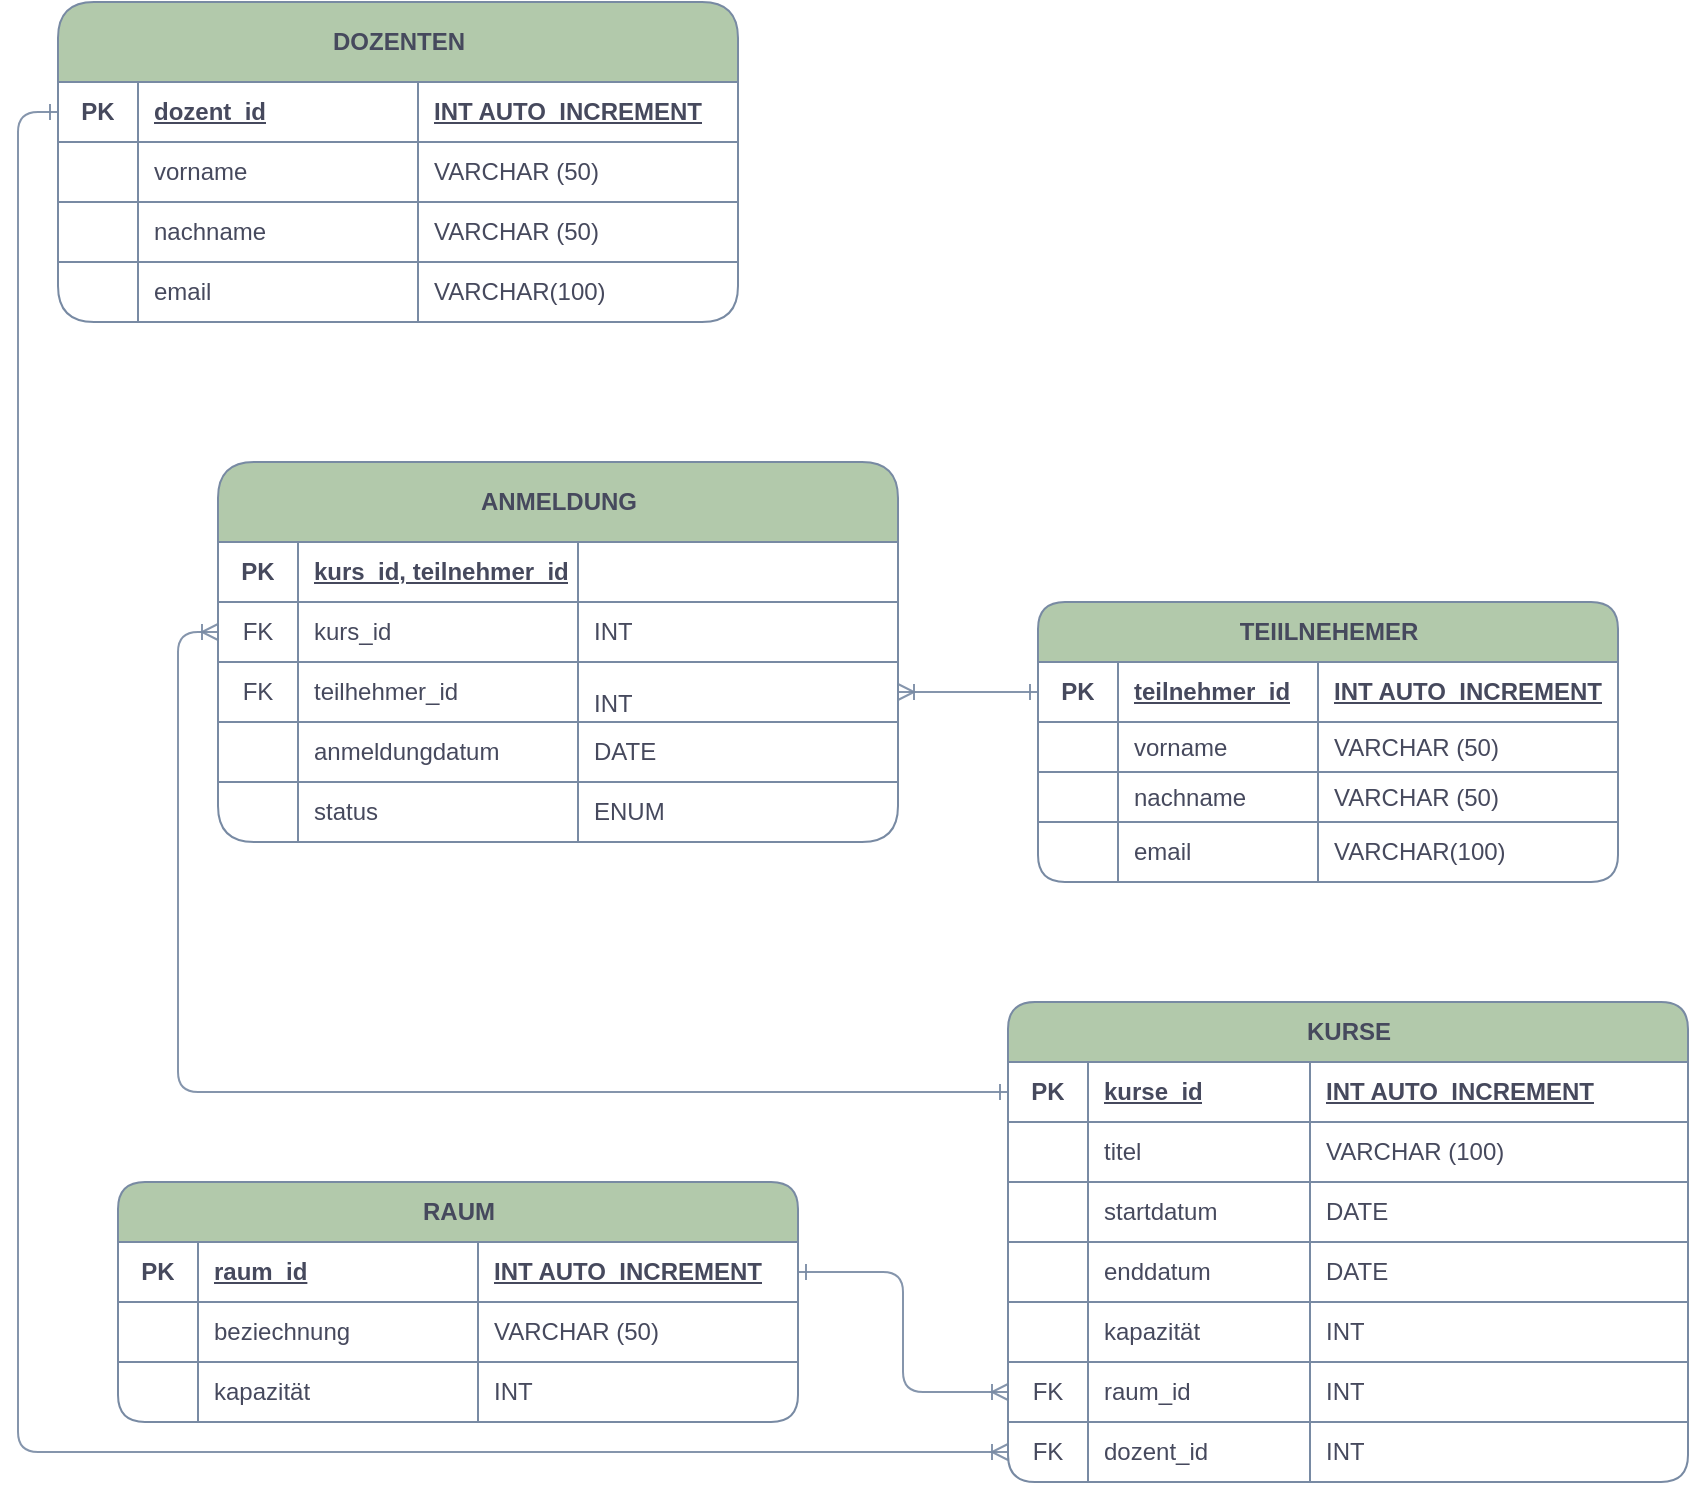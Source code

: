<mxfile version="19.0.1" type="device" pages="2"><diagram id="VQJnR1XKmpvS_zlhDggZ" name="Seite-1"><mxGraphModel dx="1038" dy="641" grid="1" gridSize="10" guides="1" tooltips="1" connect="1" arrows="1" fold="1" page="1" pageScale="1" pageWidth="827" pageHeight="1169" math="0" shadow="0"><root><mxCell id="0"/><mxCell id="1" parent="0"/><mxCell id="j70xqOoNF8azr0hrI8dm-300" value="RAUM" style="shape=table;startSize=30;container=1;collapsible=1;childLayout=tableLayout;fixedRows=1;rowLines=1;fontStyle=1;align=center;resizeLast=1;rounded=1;comic=0;pointerEvents=1;html=1;swimlaneHead=1;bottom=1;fillColor=#B2C9AB;strokeColor=#788AA3;fontColor=#46495D;verticalAlign=middle;fontSize=12;" parent="1" vertex="1"><mxGeometry x="390" y="700" width="340" height="120" as="geometry"/></mxCell><mxCell id="j70xqOoNF8azr0hrI8dm-301" value="" style="shape=tableRow;horizontal=0;startSize=0;swimlaneHead=0;swimlaneBody=0;fillColor=none;collapsible=0;dropTarget=0;points=[[0,0.5],[1,0.5]];portConstraint=eastwest;top=0;left=0;right=0;bottom=1;rounded=1;comic=0;pointerEvents=1;html=1;strokeColor=#788AA3;fontColor=#46495D;" parent="j70xqOoNF8azr0hrI8dm-300" vertex="1"><mxGeometry y="30" width="340" height="30" as="geometry"/></mxCell><mxCell id="j70xqOoNF8azr0hrI8dm-302" value="PK" style="shape=partialRectangle;connectable=0;fillColor=none;top=0;left=0;bottom=0;right=0;fontStyle=1;overflow=hidden;rounded=1;comic=0;pointerEvents=1;html=1;strokeColor=#788AA3;fontColor=#46495D;" parent="j70xqOoNF8azr0hrI8dm-301" vertex="1"><mxGeometry width="40" height="30" as="geometry"><mxRectangle width="40" height="30" as="alternateBounds"/></mxGeometry></mxCell><mxCell id="j70xqOoNF8azr0hrI8dm-303" value="raum_id" style="shape=partialRectangle;connectable=0;fillColor=none;top=0;left=0;bottom=0;right=0;align=left;spacingLeft=6;fontStyle=5;overflow=hidden;rounded=1;comic=0;pointerEvents=1;html=1;strokeColor=#788AA3;fontColor=#46495D;" parent="j70xqOoNF8azr0hrI8dm-301" vertex="1"><mxGeometry x="40" width="140" height="30" as="geometry"><mxRectangle width="140" height="30" as="alternateBounds"/></mxGeometry></mxCell><mxCell id="j70xqOoNF8azr0hrI8dm-316" value="INT AUTO_INCREMENT" style="shape=partialRectangle;connectable=0;fillColor=none;top=0;left=0;bottom=0;right=0;align=left;spacingLeft=6;fontStyle=5;overflow=hidden;rounded=1;comic=0;pointerEvents=1;html=1;strokeColor=#788AA3;fontColor=#46495D;" parent="j70xqOoNF8azr0hrI8dm-301" vertex="1"><mxGeometry x="180" width="160" height="30" as="geometry"><mxRectangle width="160" height="30" as="alternateBounds"/></mxGeometry></mxCell><mxCell id="j70xqOoNF8azr0hrI8dm-304" value="" style="shape=tableRow;horizontal=0;startSize=0;swimlaneHead=0;swimlaneBody=0;fillColor=none;collapsible=0;dropTarget=0;points=[[0,0.5],[1,0.5]];portConstraint=eastwest;top=0;left=0;right=0;bottom=0;rounded=1;comic=0;pointerEvents=1;html=1;strokeColor=#788AA3;fontColor=#46495D;" parent="j70xqOoNF8azr0hrI8dm-300" vertex="1"><mxGeometry y="60" width="340" height="30" as="geometry"/></mxCell><mxCell id="j70xqOoNF8azr0hrI8dm-305" value="" style="shape=partialRectangle;connectable=0;fillColor=none;top=0;left=0;bottom=0;right=0;editable=1;overflow=hidden;rounded=1;comic=0;pointerEvents=1;html=1;strokeColor=#788AA3;fontColor=#46495D;" parent="j70xqOoNF8azr0hrI8dm-304" vertex="1"><mxGeometry width="40" height="30" as="geometry"><mxRectangle width="40" height="30" as="alternateBounds"/></mxGeometry></mxCell><mxCell id="j70xqOoNF8azr0hrI8dm-306" value="beziechnung" style="shape=partialRectangle;connectable=0;fillColor=none;top=0;left=0;bottom=0;right=0;align=left;spacingLeft=6;overflow=hidden;rounded=1;comic=0;pointerEvents=1;html=1;strokeColor=#788AA3;fontColor=#46495D;" parent="j70xqOoNF8azr0hrI8dm-304" vertex="1"><mxGeometry x="40" width="140" height="30" as="geometry"><mxRectangle width="140" height="30" as="alternateBounds"/></mxGeometry></mxCell><mxCell id="j70xqOoNF8azr0hrI8dm-317" value="VARCHAR (50)" style="shape=partialRectangle;connectable=0;fillColor=none;top=0;left=0;bottom=0;right=0;align=left;spacingLeft=6;overflow=hidden;rounded=1;comic=0;pointerEvents=1;html=1;strokeColor=#788AA3;fontColor=#46495D;" parent="j70xqOoNF8azr0hrI8dm-304" vertex="1"><mxGeometry x="180" width="160" height="30" as="geometry"><mxRectangle width="160" height="30" as="alternateBounds"/></mxGeometry></mxCell><mxCell id="2YPiH3j2A7sOg98ESWPi-41" style="shape=tableRow;horizontal=0;startSize=0;swimlaneHead=0;swimlaneBody=0;fillColor=none;collapsible=0;dropTarget=0;points=[[0,0.5],[1,0.5]];portConstraint=eastwest;top=0;left=0;right=0;bottom=0;rounded=1;comic=0;pointerEvents=1;html=1;strokeColor=#788AA3;fontColor=#46495D;" parent="j70xqOoNF8azr0hrI8dm-300" vertex="1"><mxGeometry y="90" width="340" height="30" as="geometry"/></mxCell><mxCell id="2YPiH3j2A7sOg98ESWPi-42" style="shape=partialRectangle;connectable=0;fillColor=none;top=0;left=0;bottom=0;right=0;editable=1;overflow=hidden;rounded=1;comic=0;pointerEvents=1;html=1;strokeColor=#788AA3;fontColor=#46495D;" parent="2YPiH3j2A7sOg98ESWPi-41" vertex="1"><mxGeometry width="40" height="30" as="geometry"><mxRectangle width="40" height="30" as="alternateBounds"/></mxGeometry></mxCell><mxCell id="2YPiH3j2A7sOg98ESWPi-43" value="kapazität" style="shape=partialRectangle;connectable=0;fillColor=none;top=0;left=0;bottom=0;right=0;align=left;spacingLeft=6;overflow=hidden;rounded=1;comic=0;pointerEvents=1;html=1;strokeColor=#788AA3;fontColor=#46495D;" parent="2YPiH3j2A7sOg98ESWPi-41" vertex="1"><mxGeometry x="40" width="140" height="30" as="geometry"><mxRectangle width="140" height="30" as="alternateBounds"/></mxGeometry></mxCell><mxCell id="2YPiH3j2A7sOg98ESWPi-44" value="INT&amp;nbsp;" style="shape=partialRectangle;connectable=0;fillColor=none;top=0;left=0;bottom=0;right=0;align=left;spacingLeft=6;overflow=hidden;rounded=1;comic=0;pointerEvents=1;html=1;strokeColor=#788AA3;fontColor=#46495D;" parent="2YPiH3j2A7sOg98ESWPi-41" vertex="1"><mxGeometry x="180" width="160" height="30" as="geometry"><mxRectangle width="160" height="30" as="alternateBounds"/></mxGeometry></mxCell><mxCell id="j70xqOoNF8azr0hrI8dm-389" value="TEIILNEHEMER" style="shape=table;startSize=30;container=1;collapsible=1;childLayout=tableLayout;fixedRows=1;rowLines=1;fontStyle=1;align=center;resizeLast=1;rounded=1;comic=0;pointerEvents=1;html=1;swimlaneHead=1;bottom=1;fillColor=#B2C9AB;strokeColor=#788AA3;fontColor=#46495D;verticalAlign=middle;fontSize=12;" parent="1" vertex="1"><mxGeometry x="850" y="410" width="290" height="140.0" as="geometry"/></mxCell><mxCell id="j70xqOoNF8azr0hrI8dm-390" value="" style="shape=tableRow;horizontal=0;startSize=0;swimlaneHead=0;swimlaneBody=0;fillColor=none;collapsible=0;dropTarget=0;points=[[0,0.5],[1,0.5]];portConstraint=eastwest;top=0;left=0;right=0;bottom=1;rounded=1;comic=0;pointerEvents=1;html=1;strokeColor=#788AA3;fontColor=#46495D;" parent="j70xqOoNF8azr0hrI8dm-389" vertex="1"><mxGeometry y="30" width="290" height="30" as="geometry"/></mxCell><mxCell id="j70xqOoNF8azr0hrI8dm-391" value="PK" style="shape=partialRectangle;connectable=0;fillColor=none;top=0;left=0;bottom=0;right=0;fontStyle=1;overflow=hidden;rounded=1;comic=0;pointerEvents=1;html=1;strokeColor=#788AA3;fontColor=#46495D;" parent="j70xqOoNF8azr0hrI8dm-390" vertex="1"><mxGeometry width="40" height="30" as="geometry"><mxRectangle width="40" height="30" as="alternateBounds"/></mxGeometry></mxCell><mxCell id="j70xqOoNF8azr0hrI8dm-392" value="teilnehmer_id" style="shape=partialRectangle;connectable=0;fillColor=none;top=0;left=0;bottom=0;right=0;align=left;spacingLeft=6;fontStyle=5;overflow=hidden;rounded=1;comic=0;pointerEvents=1;html=1;strokeColor=#788AA3;fontColor=#46495D;" parent="j70xqOoNF8azr0hrI8dm-390" vertex="1"><mxGeometry x="40" width="100" height="30" as="geometry"><mxRectangle width="100" height="30" as="alternateBounds"/></mxGeometry></mxCell><mxCell id="j70xqOoNF8azr0hrI8dm-393" value="INT AUTO_INCREMENT" style="shape=partialRectangle;connectable=0;fillColor=none;top=0;left=0;bottom=0;right=0;align=left;spacingLeft=6;fontStyle=5;overflow=hidden;rounded=1;comic=0;pointerEvents=1;html=1;strokeColor=#788AA3;fontColor=#46495D;" parent="j70xqOoNF8azr0hrI8dm-390" vertex="1"><mxGeometry x="140" width="150" height="30" as="geometry"><mxRectangle width="150" height="30" as="alternateBounds"/></mxGeometry></mxCell><mxCell id="j70xqOoNF8azr0hrI8dm-394" value="" style="shape=tableRow;horizontal=0;startSize=0;swimlaneHead=0;swimlaneBody=0;fillColor=none;collapsible=0;dropTarget=0;points=[[0,0.5],[1,0.5]];portConstraint=eastwest;top=0;left=0;right=0;bottom=0;rounded=1;comic=0;pointerEvents=1;html=1;strokeColor=#788AA3;fontColor=#46495D;" parent="j70xqOoNF8azr0hrI8dm-389" vertex="1"><mxGeometry y="60" width="290" height="25" as="geometry"/></mxCell><mxCell id="j70xqOoNF8azr0hrI8dm-395" value="" style="shape=partialRectangle;connectable=0;fillColor=none;top=0;left=0;bottom=0;right=0;editable=1;overflow=hidden;rounded=1;comic=0;pointerEvents=1;html=1;strokeColor=#788AA3;fontColor=#46495D;" parent="j70xqOoNF8azr0hrI8dm-394" vertex="1"><mxGeometry width="40" height="25" as="geometry"><mxRectangle width="40" height="25" as="alternateBounds"/></mxGeometry></mxCell><mxCell id="j70xqOoNF8azr0hrI8dm-396" value="vorname" style="shape=partialRectangle;connectable=0;fillColor=none;top=0;left=0;bottom=0;right=0;align=left;spacingLeft=6;overflow=hidden;rounded=1;comic=0;pointerEvents=1;html=1;strokeColor=#788AA3;fontColor=#46495D;" parent="j70xqOoNF8azr0hrI8dm-394" vertex="1"><mxGeometry x="40" width="100" height="25" as="geometry"><mxRectangle width="100" height="25" as="alternateBounds"/></mxGeometry></mxCell><mxCell id="j70xqOoNF8azr0hrI8dm-397" value="VARCHAR (50)" style="shape=partialRectangle;connectable=0;fillColor=none;top=0;left=0;bottom=0;right=0;align=left;spacingLeft=6;overflow=hidden;rounded=1;comic=0;pointerEvents=1;html=1;strokeColor=#788AA3;fontColor=#46495D;" parent="j70xqOoNF8azr0hrI8dm-394" vertex="1"><mxGeometry x="140" width="150" height="25" as="geometry"><mxRectangle width="150" height="25" as="alternateBounds"/></mxGeometry></mxCell><mxCell id="5rqflazA2UrJPN1cP4Is-11" style="shape=tableRow;horizontal=0;startSize=0;swimlaneHead=0;swimlaneBody=0;fillColor=none;collapsible=0;dropTarget=0;points=[[0,0.5],[1,0.5]];portConstraint=eastwest;top=0;left=0;right=0;bottom=0;rounded=1;comic=0;pointerEvents=1;html=1;strokeColor=#788AA3;fontColor=#46495D;" parent="j70xqOoNF8azr0hrI8dm-389" vertex="1"><mxGeometry y="85" width="290" height="25" as="geometry"/></mxCell><mxCell id="5rqflazA2UrJPN1cP4Is-12" style="shape=partialRectangle;connectable=0;fillColor=none;top=0;left=0;bottom=0;right=0;editable=1;overflow=hidden;rounded=1;comic=0;pointerEvents=1;html=1;strokeColor=#788AA3;fontColor=#46495D;" parent="5rqflazA2UrJPN1cP4Is-11" vertex="1"><mxGeometry width="40" height="25" as="geometry"><mxRectangle width="40" height="25" as="alternateBounds"/></mxGeometry></mxCell><mxCell id="5rqflazA2UrJPN1cP4Is-13" value="nachname" style="shape=partialRectangle;connectable=0;fillColor=none;top=0;left=0;bottom=0;right=0;align=left;spacingLeft=6;overflow=hidden;rounded=1;comic=0;pointerEvents=1;html=1;strokeColor=#788AA3;fontColor=#46495D;" parent="5rqflazA2UrJPN1cP4Is-11" vertex="1"><mxGeometry x="40" width="100" height="25" as="geometry"><mxRectangle width="100" height="25" as="alternateBounds"/></mxGeometry></mxCell><mxCell id="5rqflazA2UrJPN1cP4Is-14" value="VARCHAR (50)" style="shape=partialRectangle;connectable=0;fillColor=none;top=0;left=0;bottom=0;right=0;align=left;spacingLeft=6;overflow=hidden;rounded=1;comic=0;pointerEvents=1;html=1;strokeColor=#788AA3;fontColor=#46495D;" parent="5rqflazA2UrJPN1cP4Is-11" vertex="1"><mxGeometry x="140" width="150" height="25" as="geometry"><mxRectangle width="150" height="25" as="alternateBounds"/></mxGeometry></mxCell><mxCell id="2YPiH3j2A7sOg98ESWPi-17" style="shape=tableRow;horizontal=0;startSize=0;swimlaneHead=0;swimlaneBody=0;fillColor=none;collapsible=0;dropTarget=0;points=[[0,0.5],[1,0.5]];portConstraint=eastwest;top=0;left=0;right=0;bottom=0;rounded=1;comic=0;pointerEvents=1;html=1;strokeColor=#788AA3;fontColor=#46495D;" parent="j70xqOoNF8azr0hrI8dm-389" vertex="1"><mxGeometry y="110" width="290" height="30" as="geometry"/></mxCell><mxCell id="2YPiH3j2A7sOg98ESWPi-18" style="shape=partialRectangle;connectable=0;fillColor=none;top=0;left=0;bottom=0;right=0;editable=1;overflow=hidden;rounded=1;comic=0;pointerEvents=1;html=1;strokeColor=#788AA3;fontColor=#46495D;" parent="2YPiH3j2A7sOg98ESWPi-17" vertex="1"><mxGeometry width="40" height="30" as="geometry"><mxRectangle width="40" height="30" as="alternateBounds"/></mxGeometry></mxCell><mxCell id="2YPiH3j2A7sOg98ESWPi-19" value="email" style="shape=partialRectangle;connectable=0;fillColor=none;top=0;left=0;bottom=0;right=0;align=left;spacingLeft=6;overflow=hidden;rounded=1;comic=0;pointerEvents=1;html=1;strokeColor=#788AA3;fontColor=#46495D;" parent="2YPiH3j2A7sOg98ESWPi-17" vertex="1"><mxGeometry x="40" width="100" height="30" as="geometry"><mxRectangle width="100" height="30" as="alternateBounds"/></mxGeometry></mxCell><mxCell id="2YPiH3j2A7sOg98ESWPi-20" value="VARCHAR(100)" style="shape=partialRectangle;connectable=0;fillColor=none;top=0;left=0;bottom=0;right=0;align=left;spacingLeft=6;overflow=hidden;rounded=1;comic=0;pointerEvents=1;html=1;strokeColor=#788AA3;fontColor=#46495D;" parent="2YPiH3j2A7sOg98ESWPi-17" vertex="1"><mxGeometry x="140" width="150" height="30" as="geometry"><mxRectangle width="150" height="30" as="alternateBounds"/></mxGeometry></mxCell><mxCell id="j70xqOoNF8azr0hrI8dm-426" value="KURSE" style="shape=table;startSize=30;container=1;collapsible=1;childLayout=tableLayout;fixedRows=1;rowLines=1;fontStyle=1;align=center;resizeLast=1;rounded=1;comic=0;pointerEvents=1;html=1;swimlaneHead=1;bottom=1;fillColor=#B2C9AB;strokeColor=#788AA3;fontColor=#46495D;verticalAlign=middle;fontSize=12;" parent="1" vertex="1"><mxGeometry x="835" y="610" width="340" height="240" as="geometry"/></mxCell><mxCell id="j70xqOoNF8azr0hrI8dm-427" value="" style="shape=tableRow;horizontal=0;startSize=0;swimlaneHead=0;swimlaneBody=0;fillColor=none;collapsible=0;dropTarget=0;points=[[0,0.5],[1,0.5]];portConstraint=eastwest;top=0;left=0;right=0;bottom=1;rounded=1;comic=0;pointerEvents=1;html=1;strokeColor=#788AA3;fontColor=#46495D;" parent="j70xqOoNF8azr0hrI8dm-426" vertex="1"><mxGeometry y="30" width="340" height="30" as="geometry"/></mxCell><mxCell id="j70xqOoNF8azr0hrI8dm-428" value="PK" style="shape=partialRectangle;connectable=0;fillColor=none;top=0;left=0;bottom=0;right=0;fontStyle=1;overflow=hidden;rounded=1;comic=0;pointerEvents=1;html=1;strokeColor=#788AA3;fontColor=#46495D;" parent="j70xqOoNF8azr0hrI8dm-427" vertex="1"><mxGeometry width="40" height="30" as="geometry"><mxRectangle width="40" height="30" as="alternateBounds"/></mxGeometry></mxCell><mxCell id="j70xqOoNF8azr0hrI8dm-429" value="kurse_id" style="shape=partialRectangle;connectable=0;fillColor=none;top=0;left=0;bottom=0;right=0;align=left;spacingLeft=6;fontStyle=5;overflow=hidden;rounded=1;comic=0;pointerEvents=1;html=1;strokeColor=#788AA3;fontColor=#46495D;" parent="j70xqOoNF8azr0hrI8dm-427" vertex="1"><mxGeometry x="40" width="111" height="30" as="geometry"><mxRectangle width="111" height="30" as="alternateBounds"/></mxGeometry></mxCell><mxCell id="j70xqOoNF8azr0hrI8dm-430" value="INT AUTO_INCREMENT" style="shape=partialRectangle;connectable=0;fillColor=none;top=0;left=0;bottom=0;right=0;align=left;spacingLeft=6;fontStyle=5;overflow=hidden;rounded=1;comic=0;pointerEvents=1;html=1;strokeColor=#788AA3;fontColor=#46495D;" parent="j70xqOoNF8azr0hrI8dm-427" vertex="1"><mxGeometry x="151" width="189" height="30" as="geometry"><mxRectangle width="189" height="30" as="alternateBounds"/></mxGeometry></mxCell><mxCell id="2YPiH3j2A7sOg98ESWPi-1" style="shape=tableRow;horizontal=0;startSize=0;swimlaneHead=0;swimlaneBody=0;fillColor=none;collapsible=0;dropTarget=0;points=[[0,0.5],[1,0.5]];portConstraint=eastwest;top=0;left=0;right=0;bottom=0;rounded=1;comic=0;pointerEvents=1;html=1;strokeColor=#788AA3;fontColor=#46495D;" parent="j70xqOoNF8azr0hrI8dm-426" vertex="1"><mxGeometry y="60" width="340" height="30" as="geometry"/></mxCell><mxCell id="2YPiH3j2A7sOg98ESWPi-2" style="shape=partialRectangle;connectable=0;fillColor=none;top=0;left=0;bottom=0;right=0;editable=1;overflow=hidden;rounded=1;comic=0;pointerEvents=1;html=1;strokeColor=#788AA3;fontColor=#46495D;" parent="2YPiH3j2A7sOg98ESWPi-1" vertex="1"><mxGeometry width="40" height="30" as="geometry"><mxRectangle width="40" height="30" as="alternateBounds"/></mxGeometry></mxCell><mxCell id="2YPiH3j2A7sOg98ESWPi-3" value="titel" style="shape=partialRectangle;connectable=0;fillColor=none;top=0;left=0;bottom=0;right=0;align=left;spacingLeft=6;overflow=hidden;rounded=1;comic=0;pointerEvents=1;html=1;strokeColor=#788AA3;fontColor=#46495D;" parent="2YPiH3j2A7sOg98ESWPi-1" vertex="1"><mxGeometry x="40" width="111" height="30" as="geometry"><mxRectangle width="111" height="30" as="alternateBounds"/></mxGeometry></mxCell><mxCell id="2YPiH3j2A7sOg98ESWPi-4" value="VARCHAR (100)" style="shape=partialRectangle;connectable=0;fillColor=none;top=0;left=0;bottom=0;right=0;align=left;spacingLeft=6;overflow=hidden;rounded=1;comic=0;pointerEvents=1;html=1;strokeColor=#788AA3;fontColor=#46495D;" parent="2YPiH3j2A7sOg98ESWPi-1" vertex="1"><mxGeometry x="151" width="189" height="30" as="geometry"><mxRectangle width="189" height="30" as="alternateBounds"/></mxGeometry></mxCell><mxCell id="2YPiH3j2A7sOg98ESWPi-57" style="shape=tableRow;horizontal=0;startSize=0;swimlaneHead=0;swimlaneBody=0;fillColor=none;collapsible=0;dropTarget=0;points=[[0,0.5],[1,0.5]];portConstraint=eastwest;top=0;left=0;right=0;bottom=0;rounded=1;comic=0;pointerEvents=1;html=1;strokeColor=#788AA3;fontColor=#46495D;" parent="j70xqOoNF8azr0hrI8dm-426" vertex="1"><mxGeometry y="90" width="340" height="30" as="geometry"/></mxCell><mxCell id="2YPiH3j2A7sOg98ESWPi-58" style="shape=partialRectangle;connectable=0;fillColor=none;top=0;left=0;bottom=0;right=0;editable=1;overflow=hidden;rounded=1;comic=0;pointerEvents=1;html=1;strokeColor=#788AA3;fontColor=#46495D;" parent="2YPiH3j2A7sOg98ESWPi-57" vertex="1"><mxGeometry width="40" height="30" as="geometry"><mxRectangle width="40" height="30" as="alternateBounds"/></mxGeometry></mxCell><mxCell id="2YPiH3j2A7sOg98ESWPi-59" value="startdatum" style="shape=partialRectangle;connectable=0;fillColor=none;top=0;left=0;bottom=0;right=0;align=left;spacingLeft=6;overflow=hidden;rounded=1;comic=0;pointerEvents=1;html=1;strokeColor=#788AA3;fontColor=#46495D;" parent="2YPiH3j2A7sOg98ESWPi-57" vertex="1"><mxGeometry x="40" width="111" height="30" as="geometry"><mxRectangle width="111" height="30" as="alternateBounds"/></mxGeometry></mxCell><mxCell id="2YPiH3j2A7sOg98ESWPi-60" value="DATE" style="shape=partialRectangle;connectable=0;fillColor=none;top=0;left=0;bottom=0;right=0;align=left;spacingLeft=6;overflow=hidden;rounded=1;comic=0;pointerEvents=1;html=1;strokeColor=#788AA3;fontColor=#46495D;" parent="2YPiH3j2A7sOg98ESWPi-57" vertex="1"><mxGeometry x="151" width="189" height="30" as="geometry"><mxRectangle width="189" height="30" as="alternateBounds"/></mxGeometry></mxCell><mxCell id="2YPiH3j2A7sOg98ESWPi-53" style="shape=tableRow;horizontal=0;startSize=0;swimlaneHead=0;swimlaneBody=0;fillColor=none;collapsible=0;dropTarget=0;points=[[0,0.5],[1,0.5]];portConstraint=eastwest;top=0;left=0;right=0;bottom=0;rounded=1;comic=0;pointerEvents=1;html=1;strokeColor=#788AA3;fontColor=#46495D;" parent="j70xqOoNF8azr0hrI8dm-426" vertex="1"><mxGeometry y="120" width="340" height="30" as="geometry"/></mxCell><mxCell id="2YPiH3j2A7sOg98ESWPi-54" style="shape=partialRectangle;connectable=0;fillColor=none;top=0;left=0;bottom=0;right=0;editable=1;overflow=hidden;rounded=1;comic=0;pointerEvents=1;html=1;strokeColor=#788AA3;fontColor=#46495D;" parent="2YPiH3j2A7sOg98ESWPi-53" vertex="1"><mxGeometry width="40" height="30" as="geometry"><mxRectangle width="40" height="30" as="alternateBounds"/></mxGeometry></mxCell><mxCell id="2YPiH3j2A7sOg98ESWPi-55" value="enddatum" style="shape=partialRectangle;connectable=0;fillColor=none;top=0;left=0;bottom=0;right=0;align=left;spacingLeft=6;overflow=hidden;rounded=1;comic=0;pointerEvents=1;html=1;strokeColor=#788AA3;fontColor=#46495D;" parent="2YPiH3j2A7sOg98ESWPi-53" vertex="1"><mxGeometry x="40" width="111" height="30" as="geometry"><mxRectangle width="111" height="30" as="alternateBounds"/></mxGeometry></mxCell><mxCell id="2YPiH3j2A7sOg98ESWPi-56" value="DATE" style="shape=partialRectangle;connectable=0;fillColor=none;top=0;left=0;bottom=0;right=0;align=left;spacingLeft=6;overflow=hidden;rounded=1;comic=0;pointerEvents=1;html=1;strokeColor=#788AA3;fontColor=#46495D;" parent="2YPiH3j2A7sOg98ESWPi-53" vertex="1"><mxGeometry x="151" width="189" height="30" as="geometry"><mxRectangle width="189" height="30" as="alternateBounds"/></mxGeometry></mxCell><mxCell id="2YPiH3j2A7sOg98ESWPi-49" style="shape=tableRow;horizontal=0;startSize=0;swimlaneHead=0;swimlaneBody=0;fillColor=none;collapsible=0;dropTarget=0;points=[[0,0.5],[1,0.5]];portConstraint=eastwest;top=0;left=0;right=0;bottom=0;rounded=1;comic=0;pointerEvents=1;html=1;strokeColor=#788AA3;fontColor=#46495D;" parent="j70xqOoNF8azr0hrI8dm-426" vertex="1"><mxGeometry y="150" width="340" height="30" as="geometry"/></mxCell><mxCell id="2YPiH3j2A7sOg98ESWPi-50" style="shape=partialRectangle;connectable=0;fillColor=none;top=0;left=0;bottom=0;right=0;editable=1;overflow=hidden;rounded=1;comic=0;pointerEvents=1;html=1;strokeColor=#788AA3;fontColor=#46495D;" parent="2YPiH3j2A7sOg98ESWPi-49" vertex="1"><mxGeometry width="40" height="30" as="geometry"><mxRectangle width="40" height="30" as="alternateBounds"/></mxGeometry></mxCell><mxCell id="2YPiH3j2A7sOg98ESWPi-51" value="kapazität" style="shape=partialRectangle;connectable=0;fillColor=none;top=0;left=0;bottom=0;right=0;align=left;spacingLeft=6;overflow=hidden;rounded=1;comic=0;pointerEvents=1;html=1;strokeColor=#788AA3;fontColor=#46495D;" parent="2YPiH3j2A7sOg98ESWPi-49" vertex="1"><mxGeometry x="40" width="111" height="30" as="geometry"><mxRectangle width="111" height="30" as="alternateBounds"/></mxGeometry></mxCell><mxCell id="2YPiH3j2A7sOg98ESWPi-52" value="INT" style="shape=partialRectangle;connectable=0;fillColor=none;top=0;left=0;bottom=0;right=0;align=left;spacingLeft=6;overflow=hidden;rounded=1;comic=0;pointerEvents=1;html=1;strokeColor=#788AA3;fontColor=#46495D;" parent="2YPiH3j2A7sOg98ESWPi-49" vertex="1"><mxGeometry x="151" width="189" height="30" as="geometry"><mxRectangle width="189" height="30" as="alternateBounds"/></mxGeometry></mxCell><mxCell id="5rqflazA2UrJPN1cP4Is-15" style="shape=tableRow;horizontal=0;startSize=0;swimlaneHead=0;swimlaneBody=0;fillColor=none;collapsible=0;dropTarget=0;points=[[0,0.5],[1,0.5]];portConstraint=eastwest;top=0;left=0;right=0;bottom=0;rounded=1;comic=0;pointerEvents=1;html=1;strokeColor=#788AA3;fontColor=#46495D;" parent="j70xqOoNF8azr0hrI8dm-426" vertex="1"><mxGeometry y="180" width="340" height="30" as="geometry"/></mxCell><mxCell id="5rqflazA2UrJPN1cP4Is-16" value="FK" style="shape=partialRectangle;connectable=0;fillColor=none;top=0;left=0;bottom=0;right=0;editable=1;overflow=hidden;rounded=1;comic=0;pointerEvents=1;html=1;strokeColor=#788AA3;fontColor=#46495D;" parent="5rqflazA2UrJPN1cP4Is-15" vertex="1"><mxGeometry width="40" height="30" as="geometry"><mxRectangle width="40" height="30" as="alternateBounds"/></mxGeometry></mxCell><mxCell id="5rqflazA2UrJPN1cP4Is-17" value="raum_id" style="shape=partialRectangle;connectable=0;fillColor=none;top=0;left=0;bottom=0;right=0;align=left;spacingLeft=6;overflow=hidden;rounded=1;comic=0;pointerEvents=1;html=1;strokeColor=#788AA3;fontColor=#46495D;" parent="5rqflazA2UrJPN1cP4Is-15" vertex="1"><mxGeometry x="40" width="111" height="30" as="geometry"><mxRectangle width="111" height="30" as="alternateBounds"/></mxGeometry></mxCell><mxCell id="5rqflazA2UrJPN1cP4Is-18" value="INT" style="shape=partialRectangle;connectable=0;fillColor=none;top=0;left=0;bottom=0;right=0;align=left;spacingLeft=6;overflow=hidden;rounded=1;comic=0;pointerEvents=1;html=1;strokeColor=#788AA3;fontColor=#46495D;" parent="5rqflazA2UrJPN1cP4Is-15" vertex="1"><mxGeometry x="151" width="189" height="30" as="geometry"><mxRectangle width="189" height="30" as="alternateBounds"/></mxGeometry></mxCell><mxCell id="_43etcqtRdpdFDbC97Yu-5" style="shape=tableRow;horizontal=0;startSize=0;swimlaneHead=0;swimlaneBody=0;fillColor=none;collapsible=0;dropTarget=0;points=[[0,0.5],[1,0.5]];portConstraint=eastwest;top=0;left=0;right=0;bottom=0;rounded=1;comic=0;pointerEvents=1;html=1;strokeColor=#788AA3;fontColor=#46495D;" parent="j70xqOoNF8azr0hrI8dm-426" vertex="1"><mxGeometry y="210" width="340" height="30" as="geometry"/></mxCell><mxCell id="_43etcqtRdpdFDbC97Yu-6" value="FK" style="shape=partialRectangle;connectable=0;fillColor=none;top=0;left=0;bottom=0;right=0;editable=1;overflow=hidden;rounded=1;comic=0;pointerEvents=1;html=1;strokeColor=#788AA3;fontColor=#46495D;" parent="_43etcqtRdpdFDbC97Yu-5" vertex="1"><mxGeometry width="40" height="30" as="geometry"><mxRectangle width="40" height="30" as="alternateBounds"/></mxGeometry></mxCell><mxCell id="_43etcqtRdpdFDbC97Yu-7" value="dozent_id" style="shape=partialRectangle;connectable=0;fillColor=none;top=0;left=0;bottom=0;right=0;align=left;spacingLeft=6;overflow=hidden;rounded=1;comic=0;pointerEvents=1;html=1;strokeColor=#788AA3;fontColor=#46495D;" parent="_43etcqtRdpdFDbC97Yu-5" vertex="1"><mxGeometry x="40" width="111" height="30" as="geometry"><mxRectangle width="111" height="30" as="alternateBounds"/></mxGeometry></mxCell><mxCell id="_43etcqtRdpdFDbC97Yu-8" value="INT" style="shape=partialRectangle;connectable=0;fillColor=none;top=0;left=0;bottom=0;right=0;align=left;spacingLeft=6;overflow=hidden;rounded=1;comic=0;pointerEvents=1;html=1;strokeColor=#788AA3;fontColor=#46495D;" parent="_43etcqtRdpdFDbC97Yu-5" vertex="1"><mxGeometry x="151" width="189" height="30" as="geometry"><mxRectangle width="189" height="30" as="alternateBounds"/></mxGeometry></mxCell><mxCell id="j70xqOoNF8azr0hrI8dm-459" value="DOZENTEN" style="shape=table;startSize=40;container=1;collapsible=1;childLayout=tableLayout;fixedRows=1;rowLines=1;fontStyle=1;align=center;resizeLast=1;rounded=1;comic=0;pointerEvents=1;html=1;swimlaneHead=1;bottom=1;fillColor=#B2C9AB;strokeColor=#788AA3;fontColor=#46495D;verticalAlign=middle;fontSize=12;" parent="1" vertex="1"><mxGeometry x="360" y="110" width="340" height="160" as="geometry"/></mxCell><mxCell id="j70xqOoNF8azr0hrI8dm-460" value="" style="shape=tableRow;horizontal=0;startSize=0;swimlaneHead=0;swimlaneBody=0;fillColor=none;collapsible=0;dropTarget=0;points=[[0,0.5],[1,0.5]];portConstraint=eastwest;top=0;left=0;right=0;bottom=1;rounded=1;comic=0;pointerEvents=1;html=1;strokeColor=#788AA3;fontColor=#46495D;" parent="j70xqOoNF8azr0hrI8dm-459" vertex="1"><mxGeometry y="40" width="340" height="30" as="geometry"/></mxCell><mxCell id="j70xqOoNF8azr0hrI8dm-461" value="PK" style="shape=partialRectangle;connectable=0;fillColor=none;top=0;left=0;bottom=0;right=0;fontStyle=1;overflow=hidden;rounded=1;comic=0;pointerEvents=1;html=1;strokeColor=#788AA3;fontColor=#46495D;" parent="j70xqOoNF8azr0hrI8dm-460" vertex="1"><mxGeometry width="40" height="30" as="geometry"><mxRectangle width="40" height="30" as="alternateBounds"/></mxGeometry></mxCell><mxCell id="j70xqOoNF8azr0hrI8dm-462" value="dozent_id" style="shape=partialRectangle;connectable=0;fillColor=none;top=0;left=0;bottom=0;right=0;align=left;spacingLeft=6;fontStyle=5;overflow=hidden;rounded=1;comic=0;pointerEvents=1;html=1;strokeColor=#788AA3;fontColor=#46495D;" parent="j70xqOoNF8azr0hrI8dm-460" vertex="1"><mxGeometry x="40" width="140" height="30" as="geometry"><mxRectangle width="140" height="30" as="alternateBounds"/></mxGeometry></mxCell><mxCell id="j70xqOoNF8azr0hrI8dm-463" value="INT AUTO_INCREMENT" style="shape=partialRectangle;connectable=0;fillColor=none;top=0;left=0;bottom=0;right=0;align=left;spacingLeft=6;fontStyle=5;overflow=hidden;rounded=1;comic=0;pointerEvents=1;html=1;strokeColor=#788AA3;fontColor=#46495D;" parent="j70xqOoNF8azr0hrI8dm-460" vertex="1"><mxGeometry x="180" width="160" height="30" as="geometry"><mxRectangle width="160" height="30" as="alternateBounds"/></mxGeometry></mxCell><mxCell id="j70xqOoNF8azr0hrI8dm-464" value="" style="shape=tableRow;horizontal=0;startSize=0;swimlaneHead=0;swimlaneBody=0;fillColor=none;collapsible=0;dropTarget=0;points=[[0,0.5],[1,0.5]];portConstraint=eastwest;top=0;left=0;right=0;bottom=0;rounded=1;comic=0;pointerEvents=1;html=1;strokeColor=#788AA3;fontColor=#46495D;" parent="j70xqOoNF8azr0hrI8dm-459" vertex="1"><mxGeometry y="70" width="340" height="30" as="geometry"/></mxCell><mxCell id="j70xqOoNF8azr0hrI8dm-465" value="" style="shape=partialRectangle;connectable=0;fillColor=none;top=0;left=0;bottom=0;right=0;editable=1;overflow=hidden;rounded=1;comic=0;pointerEvents=1;html=1;strokeColor=#788AA3;fontColor=#46495D;" parent="j70xqOoNF8azr0hrI8dm-464" vertex="1"><mxGeometry width="40" height="30" as="geometry"><mxRectangle width="40" height="30" as="alternateBounds"/></mxGeometry></mxCell><mxCell id="j70xqOoNF8azr0hrI8dm-466" value="vorname" style="shape=partialRectangle;connectable=0;fillColor=none;top=0;left=0;bottom=0;right=0;align=left;spacingLeft=6;overflow=hidden;rounded=1;comic=0;pointerEvents=1;html=1;strokeColor=#788AA3;fontColor=#46495D;" parent="j70xqOoNF8azr0hrI8dm-464" vertex="1"><mxGeometry x="40" width="140" height="30" as="geometry"><mxRectangle width="140" height="30" as="alternateBounds"/></mxGeometry></mxCell><mxCell id="j70xqOoNF8azr0hrI8dm-467" value="VARCHAR (50)" style="shape=partialRectangle;connectable=0;fillColor=none;top=0;left=0;bottom=0;right=0;align=left;spacingLeft=6;overflow=hidden;rounded=1;comic=0;pointerEvents=1;html=1;strokeColor=#788AA3;fontColor=#46495D;" parent="j70xqOoNF8azr0hrI8dm-464" vertex="1"><mxGeometry x="180" width="160" height="30" as="geometry"><mxRectangle width="160" height="30" as="alternateBounds"/></mxGeometry></mxCell><mxCell id="5rqflazA2UrJPN1cP4Is-2" style="shape=tableRow;horizontal=0;startSize=0;swimlaneHead=0;swimlaneBody=0;fillColor=none;collapsible=0;dropTarget=0;points=[[0,0.5],[1,0.5]];portConstraint=eastwest;top=0;left=0;right=0;bottom=0;rounded=1;comic=0;pointerEvents=1;html=1;strokeColor=#788AA3;fontColor=#46495D;" parent="j70xqOoNF8azr0hrI8dm-459" vertex="1"><mxGeometry y="100" width="340" height="30" as="geometry"/></mxCell><mxCell id="5rqflazA2UrJPN1cP4Is-3" style="shape=partialRectangle;connectable=0;fillColor=none;top=0;left=0;bottom=0;right=0;editable=1;overflow=hidden;rounded=1;comic=0;pointerEvents=1;html=1;strokeColor=#788AA3;fontColor=#46495D;" parent="5rqflazA2UrJPN1cP4Is-2" vertex="1"><mxGeometry width="40" height="30" as="geometry"><mxRectangle width="40" height="30" as="alternateBounds"/></mxGeometry></mxCell><mxCell id="5rqflazA2UrJPN1cP4Is-4" value="nachname" style="shape=partialRectangle;connectable=0;fillColor=none;top=0;left=0;bottom=0;right=0;align=left;spacingLeft=6;overflow=hidden;rounded=1;comic=0;pointerEvents=1;html=1;strokeColor=#788AA3;fontColor=#46495D;" parent="5rqflazA2UrJPN1cP4Is-2" vertex="1"><mxGeometry x="40" width="140" height="30" as="geometry"><mxRectangle width="140" height="30" as="alternateBounds"/></mxGeometry></mxCell><mxCell id="5rqflazA2UrJPN1cP4Is-5" value="VARCHAR (50)" style="shape=partialRectangle;connectable=0;fillColor=none;top=0;left=0;bottom=0;right=0;align=left;spacingLeft=6;overflow=hidden;rounded=1;comic=0;pointerEvents=1;html=1;strokeColor=#788AA3;fontColor=#46495D;" parent="5rqflazA2UrJPN1cP4Is-2" vertex="1"><mxGeometry x="180" width="160" height="30" as="geometry"><mxRectangle width="160" height="30" as="alternateBounds"/></mxGeometry></mxCell><mxCell id="5rqflazA2UrJPN1cP4Is-7" style="shape=tableRow;horizontal=0;startSize=0;swimlaneHead=0;swimlaneBody=0;fillColor=none;collapsible=0;dropTarget=0;points=[[0,0.5],[1,0.5]];portConstraint=eastwest;top=0;left=0;right=0;bottom=0;rounded=1;comic=0;pointerEvents=1;html=1;strokeColor=#788AA3;fontColor=#46495D;" parent="j70xqOoNF8azr0hrI8dm-459" vertex="1"><mxGeometry y="130" width="340" height="30" as="geometry"/></mxCell><mxCell id="5rqflazA2UrJPN1cP4Is-8" style="shape=partialRectangle;connectable=0;fillColor=none;top=0;left=0;bottom=0;right=0;editable=1;overflow=hidden;rounded=1;comic=0;pointerEvents=1;html=1;strokeColor=#788AA3;fontColor=#46495D;" parent="5rqflazA2UrJPN1cP4Is-7" vertex="1"><mxGeometry width="40" height="30" as="geometry"><mxRectangle width="40" height="30" as="alternateBounds"/></mxGeometry></mxCell><mxCell id="5rqflazA2UrJPN1cP4Is-9" value="email" style="shape=partialRectangle;connectable=0;fillColor=none;top=0;left=0;bottom=0;right=0;align=left;spacingLeft=6;overflow=hidden;rounded=1;comic=0;pointerEvents=1;html=1;strokeColor=#788AA3;fontColor=#46495D;" parent="5rqflazA2UrJPN1cP4Is-7" vertex="1"><mxGeometry x="40" width="140" height="30" as="geometry"><mxRectangle width="140" height="30" as="alternateBounds"/></mxGeometry></mxCell><mxCell id="5rqflazA2UrJPN1cP4Is-10" value="VARCHAR(100)" style="shape=partialRectangle;connectable=0;fillColor=none;top=0;left=0;bottom=0;right=0;align=left;spacingLeft=6;overflow=hidden;rounded=1;comic=0;pointerEvents=1;html=1;strokeColor=#788AA3;fontColor=#46495D;" parent="5rqflazA2UrJPN1cP4Is-7" vertex="1"><mxGeometry x="180" width="160" height="30" as="geometry"><mxRectangle width="160" height="30" as="alternateBounds"/></mxGeometry></mxCell><mxCell id="j70xqOoNF8azr0hrI8dm-496" value="ANMELDUNG" style="shape=table;startSize=40;container=1;collapsible=1;childLayout=tableLayout;fixedRows=1;rowLines=1;fontStyle=1;align=center;resizeLast=1;rounded=1;comic=0;pointerEvents=1;html=1;swimlaneHead=1;bottom=1;fillColor=#B2C9AB;strokeColor=#788AA3;fontColor=#46495D;verticalAlign=middle;fontSize=12;" parent="1" vertex="1"><mxGeometry x="440" y="340" width="340" height="190" as="geometry"/></mxCell><mxCell id="j70xqOoNF8azr0hrI8dm-497" value="" style="shape=tableRow;horizontal=0;startSize=0;swimlaneHead=0;swimlaneBody=0;fillColor=none;collapsible=0;dropTarget=0;points=[[0,0.5],[1,0.5]];portConstraint=eastwest;top=0;left=0;right=0;bottom=1;rounded=1;comic=0;pointerEvents=1;html=1;strokeColor=#788AA3;fontColor=#46495D;" parent="j70xqOoNF8azr0hrI8dm-496" vertex="1"><mxGeometry y="40" width="340" height="30" as="geometry"/></mxCell><mxCell id="j70xqOoNF8azr0hrI8dm-498" value="PK" style="shape=partialRectangle;connectable=0;fillColor=none;top=0;left=0;bottom=0;right=0;fontStyle=1;overflow=hidden;rounded=1;comic=0;pointerEvents=1;html=1;strokeColor=#788AA3;fontColor=#46495D;" parent="j70xqOoNF8azr0hrI8dm-497" vertex="1"><mxGeometry width="40" height="30" as="geometry"><mxRectangle width="40" height="30" as="alternateBounds"/></mxGeometry></mxCell><mxCell id="j70xqOoNF8azr0hrI8dm-499" value="kurs_id, teilnehmer_id" style="shape=partialRectangle;connectable=0;fillColor=none;top=0;left=0;bottom=0;right=0;align=left;spacingLeft=6;fontStyle=5;overflow=hidden;rounded=1;comic=0;pointerEvents=1;html=1;strokeColor=#788AA3;fontColor=#46495D;" parent="j70xqOoNF8azr0hrI8dm-497" vertex="1"><mxGeometry x="40" width="140" height="30" as="geometry"><mxRectangle width="140" height="30" as="alternateBounds"/></mxGeometry></mxCell><mxCell id="j70xqOoNF8azr0hrI8dm-500" value="" style="shape=partialRectangle;connectable=0;fillColor=none;top=0;left=0;bottom=0;right=0;align=left;spacingLeft=6;fontStyle=5;overflow=hidden;rounded=1;comic=0;pointerEvents=1;html=1;strokeColor=#788AA3;fontColor=#46495D;" parent="j70xqOoNF8azr0hrI8dm-497" vertex="1"><mxGeometry x="180" width="160" height="30" as="geometry"><mxRectangle width="160" height="30" as="alternateBounds"/></mxGeometry></mxCell><mxCell id="j70xqOoNF8azr0hrI8dm-505" value="" style="shape=tableRow;horizontal=0;startSize=0;swimlaneHead=0;swimlaneBody=0;fillColor=none;collapsible=0;dropTarget=0;points=[[0,0.5],[1,0.5]];portConstraint=eastwest;top=0;left=0;right=0;bottom=0;rounded=1;comic=0;pointerEvents=1;html=1;strokeColor=#788AA3;fontColor=#46495D;" parent="j70xqOoNF8azr0hrI8dm-496" vertex="1"><mxGeometry y="70" width="340" height="30" as="geometry"/></mxCell><mxCell id="j70xqOoNF8azr0hrI8dm-506" value="FK" style="shape=partialRectangle;connectable=0;fillColor=none;top=0;left=0;bottom=0;right=0;editable=1;overflow=hidden;rounded=1;comic=0;pointerEvents=1;html=1;strokeColor=#788AA3;fontColor=#46495D;" parent="j70xqOoNF8azr0hrI8dm-505" vertex="1"><mxGeometry width="40" height="30" as="geometry"><mxRectangle width="40" height="30" as="alternateBounds"/></mxGeometry></mxCell><mxCell id="j70xqOoNF8azr0hrI8dm-507" value="kurs_id" style="shape=partialRectangle;connectable=0;fillColor=none;top=0;left=0;bottom=0;right=0;align=left;spacingLeft=6;overflow=hidden;rounded=1;comic=0;pointerEvents=1;html=1;strokeColor=#788AA3;fontColor=#46495D;" parent="j70xqOoNF8azr0hrI8dm-505" vertex="1"><mxGeometry x="40" width="140" height="30" as="geometry"><mxRectangle width="140" height="30" as="alternateBounds"/></mxGeometry></mxCell><mxCell id="j70xqOoNF8azr0hrI8dm-508" value="INT" style="shape=partialRectangle;connectable=0;fillColor=none;top=0;left=0;bottom=0;right=0;align=left;spacingLeft=6;overflow=hidden;rounded=1;comic=0;pointerEvents=1;html=1;strokeColor=#788AA3;fontColor=#46495D;" parent="j70xqOoNF8azr0hrI8dm-505" vertex="1"><mxGeometry x="180" width="160" height="30" as="geometry"><mxRectangle width="160" height="30" as="alternateBounds"/></mxGeometry></mxCell><mxCell id="j70xqOoNF8azr0hrI8dm-509" style="shape=tableRow;horizontal=0;startSize=0;swimlaneHead=0;swimlaneBody=0;fillColor=none;collapsible=0;dropTarget=0;points=[[0,0.5],[1,0.5]];portConstraint=eastwest;top=0;left=0;right=0;bottom=0;rounded=1;comic=0;pointerEvents=1;html=1;strokeColor=#788AA3;fontColor=#46495D;" parent="j70xqOoNF8azr0hrI8dm-496" vertex="1"><mxGeometry y="100" width="340" height="30" as="geometry"/></mxCell><mxCell id="j70xqOoNF8azr0hrI8dm-510" value="FK" style="shape=partialRectangle;connectable=0;fillColor=none;top=0;left=0;bottom=0;right=0;editable=1;overflow=hidden;rounded=1;comic=0;pointerEvents=1;html=1;strokeColor=#788AA3;fontColor=#46495D;" parent="j70xqOoNF8azr0hrI8dm-509" vertex="1"><mxGeometry width="40" height="30" as="geometry"><mxRectangle width="40" height="30" as="alternateBounds"/></mxGeometry></mxCell><mxCell id="j70xqOoNF8azr0hrI8dm-511" value="teilhehmer_id" style="shape=partialRectangle;connectable=0;fillColor=none;top=0;left=0;bottom=0;right=0;align=left;spacingLeft=6;overflow=hidden;rounded=1;comic=0;pointerEvents=1;html=1;strokeColor=#788AA3;fontColor=#46495D;" parent="j70xqOoNF8azr0hrI8dm-509" vertex="1"><mxGeometry x="40" width="140" height="30" as="geometry"><mxRectangle width="140" height="30" as="alternateBounds"/></mxGeometry></mxCell><mxCell id="j70xqOoNF8azr0hrI8dm-512" value="INT" style="shape=partialRectangle;connectable=0;fillColor=none;top=0;left=0;bottom=0;right=0;align=left;spacingLeft=6;overflow=hidden;rounded=1;comic=0;pointerEvents=1;html=1;strokeColor=#788AA3;fontColor=#46495D;verticalAlign=bottom;" parent="j70xqOoNF8azr0hrI8dm-509" vertex="1"><mxGeometry x="180" width="160" height="30" as="geometry"><mxRectangle width="160" height="30" as="alternateBounds"/></mxGeometry></mxCell><mxCell id="j70xqOoNF8azr0hrI8dm-513" style="shape=tableRow;horizontal=0;startSize=0;swimlaneHead=0;swimlaneBody=0;fillColor=none;collapsible=0;dropTarget=0;points=[[0,0.5],[1,0.5]];portConstraint=eastwest;top=0;left=0;right=0;bottom=0;rounded=1;comic=0;pointerEvents=1;html=1;strokeColor=#788AA3;fontColor=#46495D;" parent="j70xqOoNF8azr0hrI8dm-496" vertex="1"><mxGeometry y="130" width="340" height="30" as="geometry"/></mxCell><mxCell id="j70xqOoNF8azr0hrI8dm-514" style="shape=partialRectangle;connectable=0;fillColor=none;top=0;left=0;bottom=0;right=0;editable=1;overflow=hidden;rounded=1;comic=0;pointerEvents=1;html=1;strokeColor=#788AA3;fontColor=#46495D;" parent="j70xqOoNF8azr0hrI8dm-513" vertex="1"><mxGeometry width="40" height="30" as="geometry"><mxRectangle width="40" height="30" as="alternateBounds"/></mxGeometry></mxCell><mxCell id="j70xqOoNF8azr0hrI8dm-515" value="anmeldungdatum" style="shape=partialRectangle;connectable=0;fillColor=none;top=0;left=0;bottom=0;right=0;align=left;spacingLeft=6;overflow=hidden;rounded=1;comic=0;pointerEvents=1;html=1;strokeColor=#788AA3;fontColor=#46495D;" parent="j70xqOoNF8azr0hrI8dm-513" vertex="1"><mxGeometry x="40" width="140" height="30" as="geometry"><mxRectangle width="140" height="30" as="alternateBounds"/></mxGeometry></mxCell><mxCell id="j70xqOoNF8azr0hrI8dm-516" value="DATE" style="shape=partialRectangle;connectable=0;fillColor=none;top=0;left=0;bottom=0;right=0;align=left;spacingLeft=6;overflow=hidden;rounded=1;comic=0;pointerEvents=1;html=1;strokeColor=#788AA3;fontColor=#46495D;" parent="j70xqOoNF8azr0hrI8dm-513" vertex="1"><mxGeometry x="180" width="160" height="30" as="geometry"><mxRectangle width="160" height="30" as="alternateBounds"/></mxGeometry></mxCell><mxCell id="2YPiH3j2A7sOg98ESWPi-61" style="shape=tableRow;horizontal=0;startSize=0;swimlaneHead=0;swimlaneBody=0;fillColor=none;collapsible=0;dropTarget=0;points=[[0,0.5],[1,0.5]];portConstraint=eastwest;top=0;left=0;right=0;bottom=0;rounded=1;comic=0;pointerEvents=1;html=1;strokeColor=#788AA3;fontColor=#46495D;" parent="j70xqOoNF8azr0hrI8dm-496" vertex="1"><mxGeometry y="160" width="340" height="30" as="geometry"/></mxCell><mxCell id="2YPiH3j2A7sOg98ESWPi-62" style="shape=partialRectangle;connectable=0;fillColor=none;top=0;left=0;bottom=0;right=0;editable=1;overflow=hidden;rounded=1;comic=0;pointerEvents=1;html=1;strokeColor=#788AA3;fontColor=#46495D;" parent="2YPiH3j2A7sOg98ESWPi-61" vertex="1"><mxGeometry width="40" height="30" as="geometry"><mxRectangle width="40" height="30" as="alternateBounds"/></mxGeometry></mxCell><mxCell id="2YPiH3j2A7sOg98ESWPi-63" value="status" style="shape=partialRectangle;connectable=0;fillColor=none;top=0;left=0;bottom=0;right=0;align=left;spacingLeft=6;overflow=hidden;rounded=1;comic=0;pointerEvents=1;html=1;strokeColor=#788AA3;fontColor=#46495D;" parent="2YPiH3j2A7sOg98ESWPi-61" vertex="1"><mxGeometry x="40" width="140" height="30" as="geometry"><mxRectangle width="140" height="30" as="alternateBounds"/></mxGeometry></mxCell><mxCell id="2YPiH3j2A7sOg98ESWPi-64" value="ENUM" style="shape=partialRectangle;connectable=0;fillColor=none;top=0;left=0;bottom=0;right=0;align=left;spacingLeft=6;overflow=hidden;rounded=1;comic=0;pointerEvents=1;html=1;strokeColor=#788AA3;fontColor=#46495D;" parent="2YPiH3j2A7sOg98ESWPi-61" vertex="1"><mxGeometry x="180" width="160" height="30" as="geometry"><mxRectangle width="160" height="30" as="alternateBounds"/></mxGeometry></mxCell><mxCell id="j70xqOoNF8azr0hrI8dm-537" style="edgeStyle=orthogonalEdgeStyle;shape=connector;rounded=1;sketch=0;orthogonalLoop=1;jettySize=auto;html=1;exitX=0;exitY=0.5;exitDx=0;exitDy=0;entryX=1;entryY=0.5;entryDx=0;entryDy=0;labelBackgroundColor=default;fontFamily=Helvetica;fontSize=12;fontColor=#46495D;startArrow=ERone;startFill=0;endArrow=ERoneToMany;strokeColor=#788AA3;fillColor=#B2C9AB;opacity=90;" parent="1" source="j70xqOoNF8azr0hrI8dm-390" target="j70xqOoNF8azr0hrI8dm-509" edge="1"><mxGeometry relative="1" as="geometry"/></mxCell><mxCell id="j70xqOoNF8azr0hrI8dm-538" style="edgeStyle=orthogonalEdgeStyle;shape=connector;rounded=1;sketch=0;orthogonalLoop=1;jettySize=auto;html=1;exitX=0;exitY=0.5;exitDx=0;exitDy=0;entryX=0;entryY=0.5;entryDx=0;entryDy=0;labelBackgroundColor=default;fontFamily=Helvetica;fontSize=12;fontColor=#46495D;startArrow=ERone;startFill=0;endArrow=ERoneToMany;strokeColor=#788AA3;fillColor=#B2C9AB;opacity=90;" parent="1" source="j70xqOoNF8azr0hrI8dm-427" target="j70xqOoNF8azr0hrI8dm-505" edge="1"><mxGeometry relative="1" as="geometry"/></mxCell><mxCell id="j70xqOoNF8azr0hrI8dm-541" style="edgeStyle=orthogonalEdgeStyle;shape=connector;rounded=1;sketch=0;orthogonalLoop=1;jettySize=auto;html=1;exitX=0;exitY=0.5;exitDx=0;exitDy=0;entryX=0;entryY=0.5;entryDx=0;entryDy=0;labelBackgroundColor=default;fontFamily=Helvetica;fontSize=12;fontColor=#46495D;startArrow=ERone;startFill=0;endArrow=ERoneToMany;strokeColor=#788AA3;fillColor=#B2C9AB;opacity=90;" parent="1" source="j70xqOoNF8azr0hrI8dm-460" target="_43etcqtRdpdFDbC97Yu-5" edge="1"><mxGeometry relative="1" as="geometry"/></mxCell><mxCell id="j70xqOoNF8azr0hrI8dm-542" style="edgeStyle=orthogonalEdgeStyle;shape=connector;rounded=1;sketch=0;orthogonalLoop=1;jettySize=auto;html=1;exitX=1;exitY=0.5;exitDx=0;exitDy=0;labelBackgroundColor=default;fontFamily=Helvetica;fontSize=12;fontColor=#46495D;startArrow=ERone;startFill=0;endArrow=ERoneToMany;strokeColor=#788AA3;fillColor=#B2C9AB;opacity=90;" parent="1" source="j70xqOoNF8azr0hrI8dm-301" target="5rqflazA2UrJPN1cP4Is-15" edge="1"><mxGeometry relative="1" as="geometry"><mxPoint x="330" y="920" as="targetPoint"/></mxGeometry></mxCell></root></mxGraphModel></diagram><diagram id="mNUBDaBc9pgGrSKWhph5" name="Seite-2"><mxGraphModel dx="1548" dy="977" grid="1" gridSize="10" guides="1" tooltips="1" connect="1" arrows="1" fold="1" page="1" pageScale="1" pageWidth="827" pageHeight="1169" math="0" shadow="0"><root><mxCell id="0"/><mxCell id="1" parent="0"/></root></mxGraphModel></diagram></mxfile>